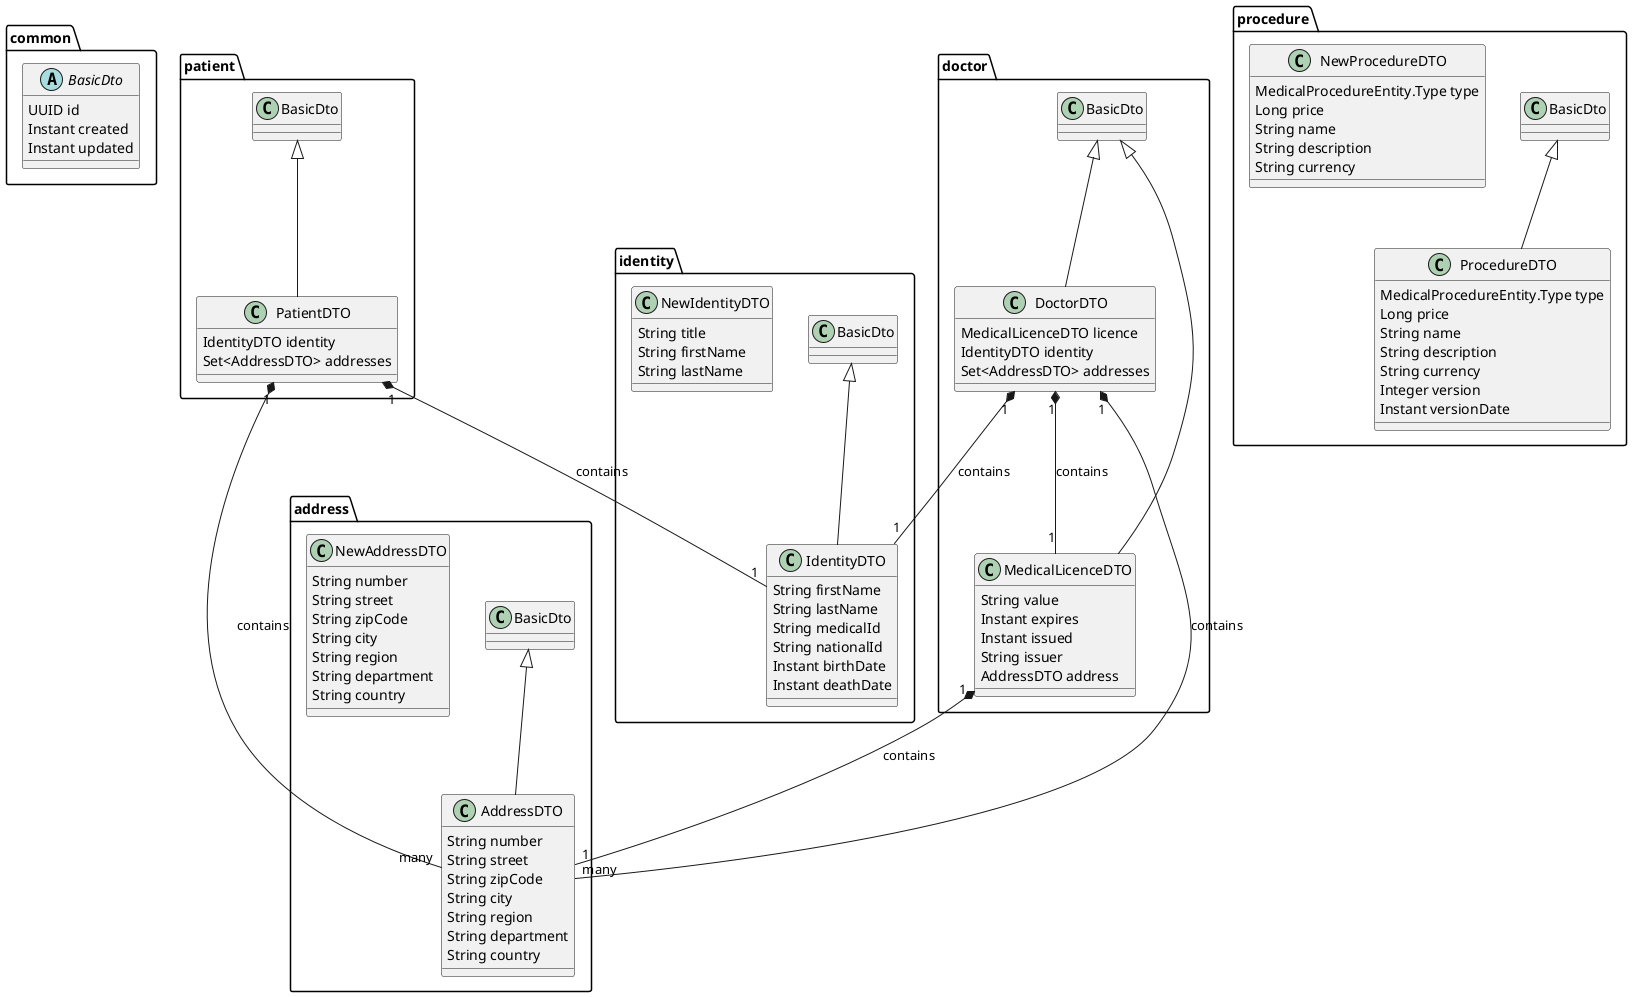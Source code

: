 @startuml
'https://plantuml.com/class-diagram

package common {
    abstract class BasicDto {
        UUID id
        Instant created
        Instant updated
    }
}

package patient {
    class PatientDTO extends BasicDto {
        IdentityDTO identity
        Set<AddressDTO> addresses
    }
}

package identity {

    class IdentityDTO extends BasicDto {
        String firstName
        String lastName
        String medicalId
        String nationalId
        Instant birthDate
        Instant deathDate
    }

    class NewIdentityDTO {
        String title
        String firstName
        String lastName
    }
}

package address {
    class AddressDTO extends BasicDto {
        String number
        String street
        String zipCode
        String city
        String region
        String department
        String country
    }

    class NewAddressDTO {
        String number
        String street
        String zipCode
        String city
        String region
        String department
        String country
    }
}

package doctor {
    class DoctorDTO extends BasicDto {
        MedicalLicenceDTO licence
        IdentityDTO identity
        Set<AddressDTO> addresses
    }

    class MedicalLicenceDTO extends BasicDto {
        String value
        Instant expires
        Instant issued
        String issuer
        AddressDTO address
    }
}

package procedure {
    class ProcedureDTO extends BasicDto {
        MedicalProcedureEntity.Type type
        Long price
        String name
        String description
        String currency
        Integer version
        Instant versionDate
    }

    class NewProcedureDTO {
        MedicalProcedureEntity.Type type
        Long price
        String name
        String description
        String currency
    }
}

DoctorDTO "1" *-- "many" AddressDTO : contains
DoctorDTO "1" *-- "1" IdentityDTO : contains
DoctorDTO "1" *-- "1" MedicalLicenceDTO : contains

MedicalLicenceDTO "1" *-- "1" AddressDTO : contains

PatientDTO "1" *-- "many" AddressDTO : contains
PatientDTO "1" *-- "1" IdentityDTO : contains

@enduml
